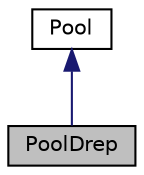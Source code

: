 digraph "PoolDrep"
{
  edge [fontname="Helvetica",fontsize="10",labelfontname="Helvetica",labelfontsize="10"];
  node [fontname="Helvetica",fontsize="10",shape=record];
  Node2 [label="PoolDrep",height=0.2,width=0.4,color="black", fillcolor="grey75", style="filled", fontcolor="black"];
  Node3 -> Node2 [dir="back",color="midnightblue",fontsize="10",style="solid"];
  Node3 [label="Pool",height=0.2,width=0.4,color="black", fillcolor="white", style="filled",URL="$class_pool.html",tooltip="class containing all the alleles "];
}
